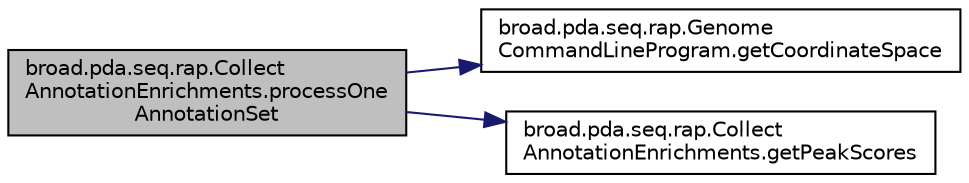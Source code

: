 digraph "broad.pda.seq.rap.CollectAnnotationEnrichments.processOneAnnotationSet"
{
  edge [fontname="Helvetica",fontsize="10",labelfontname="Helvetica",labelfontsize="10"];
  node [fontname="Helvetica",fontsize="10",shape=record];
  rankdir="LR";
  Node1 [label="broad.pda.seq.rap.Collect\lAnnotationEnrichments.processOne\lAnnotationSet",height=0.2,width=0.4,color="black", fillcolor="grey75", style="filled" fontcolor="black"];
  Node1 -> Node2 [color="midnightblue",fontsize="10",style="solid",fontname="Helvetica"];
  Node2 [label="broad.pda.seq.rap.Genome\lCommandLineProgram.getCoordinateSpace",height=0.2,width=0.4,color="black", fillcolor="white", style="filled",URL="$classbroad_1_1pda_1_1seq_1_1rap_1_1_genome_command_line_program.html#a59439a63626d967a2b7f781b83479a8e"];
  Node1 -> Node3 [color="midnightblue",fontsize="10",style="solid",fontname="Helvetica"];
  Node3 [label="broad.pda.seq.rap.Collect\lAnnotationEnrichments.getPeakScores",height=0.2,width=0.4,color="black", fillcolor="white", style="filled",URL="$classbroad_1_1pda_1_1seq_1_1rap_1_1_collect_annotation_enrichments.html#a608e157802fd681c674d43c4ae81fa3b"];
}
